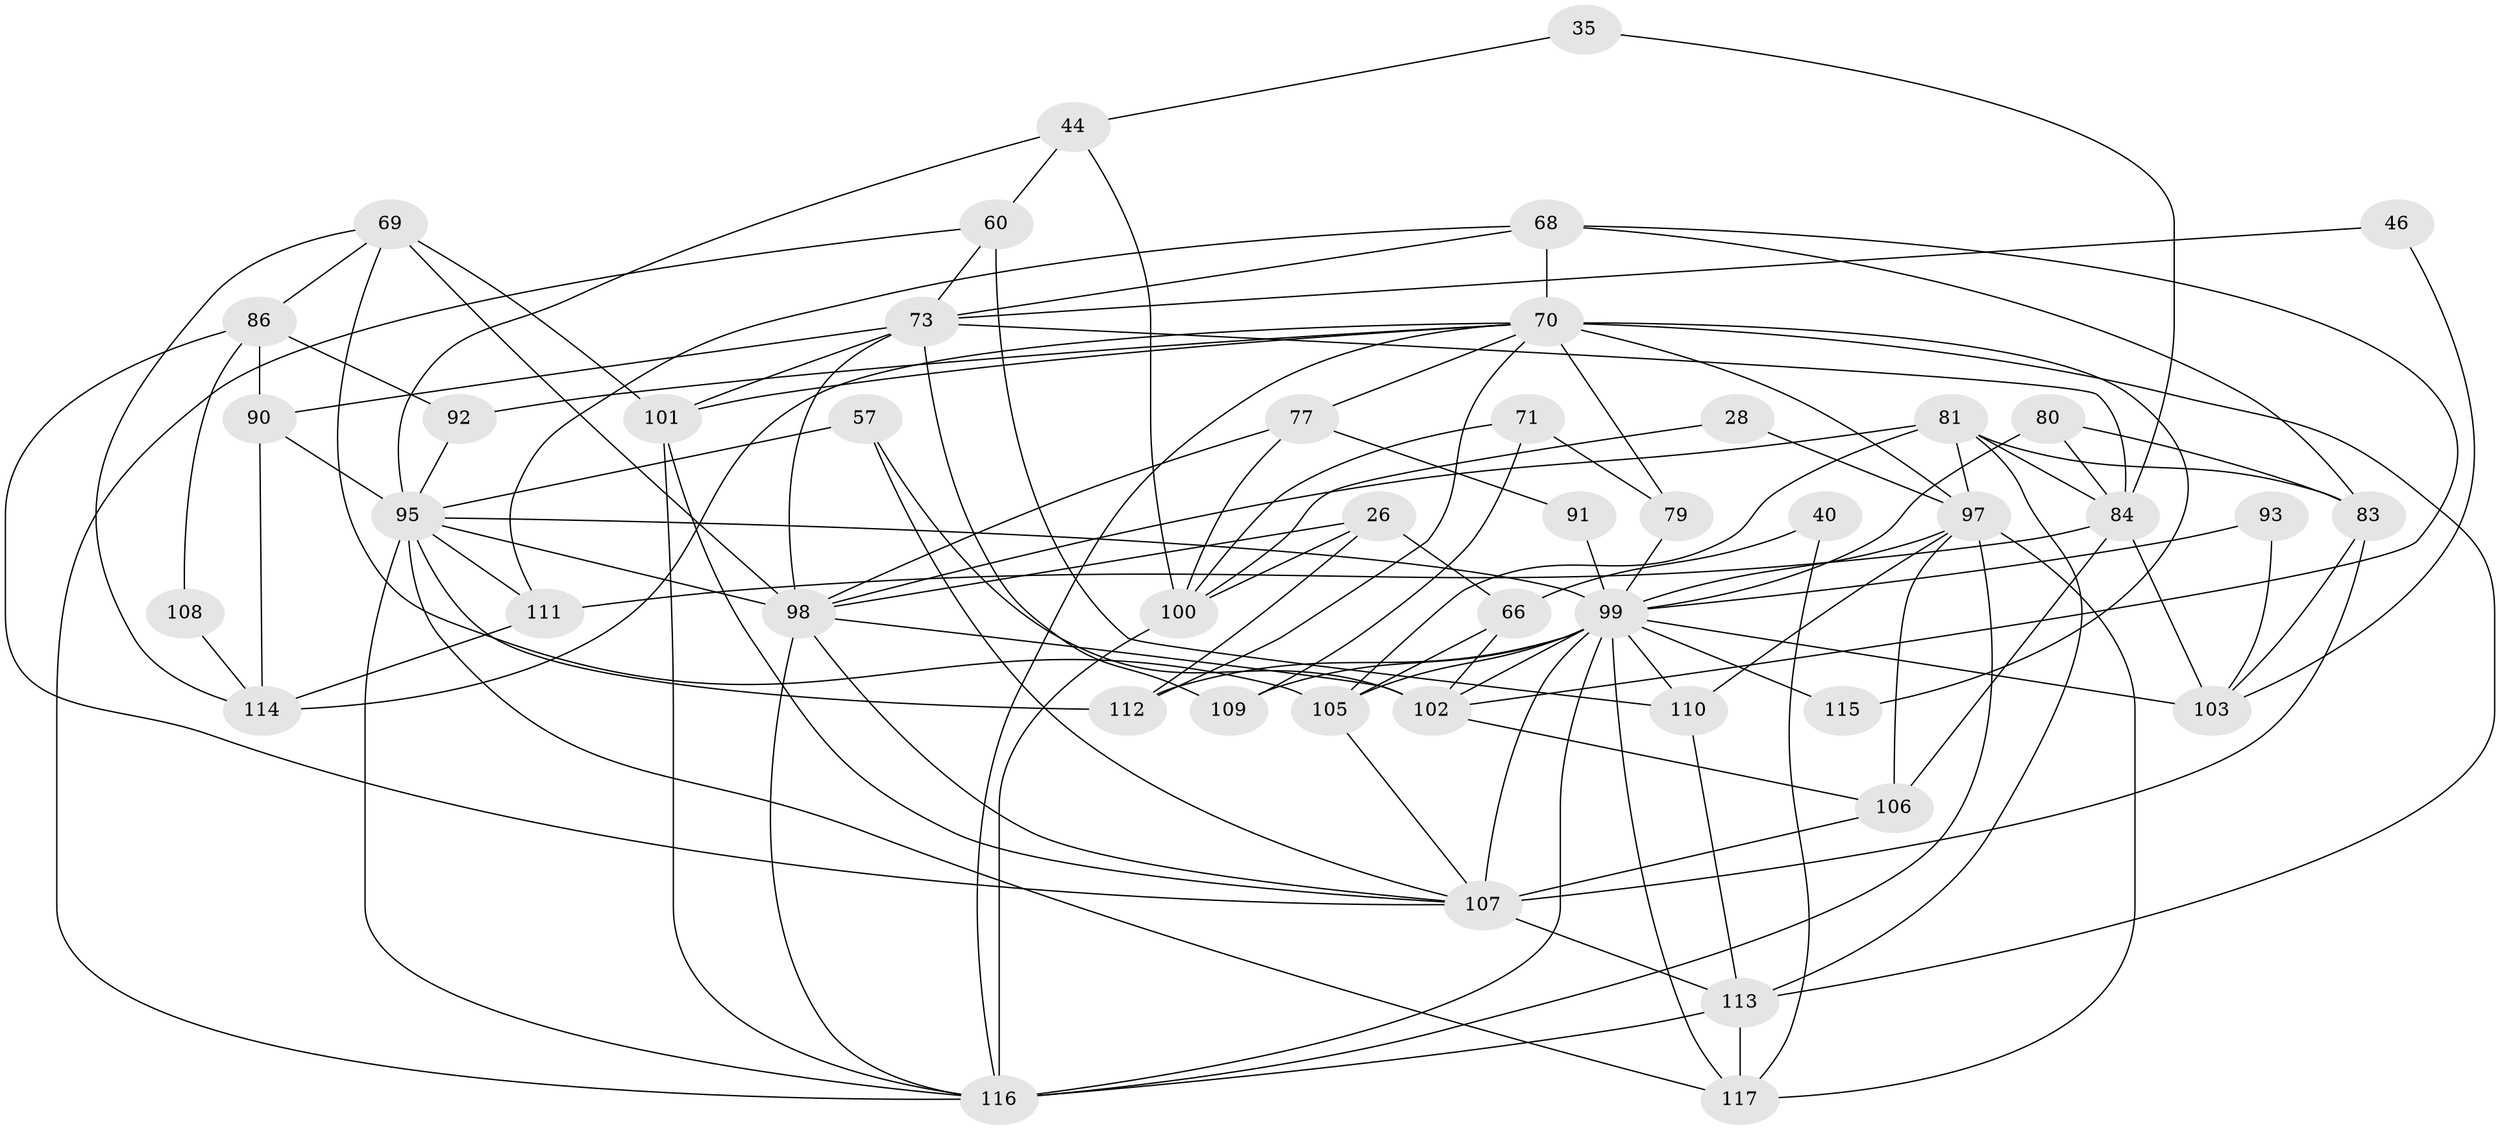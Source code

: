 // original degree distribution, {2: 0.19658119658119658, 6: 0.1452991452991453, 3: 0.20512820512820512, 5: 0.1623931623931624, 4: 0.24786324786324787, 7: 0.02564102564102564, 8: 0.017094017094017096}
// Generated by graph-tools (version 1.1) at 2025/53/03/04/25 21:53:48]
// undirected, 46 vertices, 115 edges
graph export_dot {
graph [start="1"]
  node [color=gray90,style=filled];
  26;
  28;
  35;
  40;
  44;
  46;
  57 [super="+50"];
  60 [super="+30"];
  66 [super="+36"];
  68 [super="+64"];
  69 [super="+3+2"];
  70 [super="+42+38"];
  71 [super="+14"];
  73 [super="+21+53"];
  77;
  79;
  80 [super="+32"];
  81 [super="+62"];
  83 [super="+75"];
  84 [super="+29+56"];
  86;
  90;
  91;
  92;
  93;
  95 [super="+72+52+88"];
  97 [super="+49+96"];
  98 [super="+18+22+61"];
  99 [super="+8+47+87+51+20"];
  100 [super="+9"];
  101;
  102 [super="+78"];
  103 [super="+16+37+39"];
  105 [super="+74"];
  106;
  107 [super="+17+55+45"];
  108;
  109;
  110 [super="+94+76"];
  111;
  112;
  113 [super="+104+63+82"];
  114 [super="+6+41"];
  115;
  116 [super="+59+89+34"];
  117 [super="+1+67"];
  26 -- 100;
  26 -- 66;
  26 -- 112;
  26 -- 98;
  28 -- 100;
  28 -- 97;
  35 -- 44;
  35 -- 84;
  40 -- 66;
  40 -- 117;
  44 -- 100;
  44 -- 60;
  44 -- 95;
  46 -- 73;
  46 -- 103;
  57 -- 107;
  57 -- 102;
  57 -- 95;
  60 -- 110 [weight=3];
  60 -- 73;
  60 -- 116;
  66 -- 102 [weight=2];
  66 -- 105;
  68 -- 70 [weight=2];
  68 -- 111;
  68 -- 73;
  68 -- 102 [weight=2];
  68 -- 83;
  69 -- 105 [weight=2];
  69 -- 101 [weight=2];
  69 -- 86;
  69 -- 114;
  69 -- 98 [weight=2];
  70 -- 97 [weight=2];
  70 -- 115;
  70 -- 112;
  70 -- 114;
  70 -- 77;
  70 -- 79;
  70 -- 101;
  70 -- 92;
  70 -- 116;
  70 -- 113;
  71 -- 79;
  71 -- 109;
  71 -- 100;
  73 -- 90;
  73 -- 109;
  73 -- 101;
  73 -- 98 [weight=2];
  73 -- 84;
  77 -- 91;
  77 -- 100;
  77 -- 98;
  79 -- 99 [weight=2];
  80 -- 84 [weight=2];
  80 -- 83;
  80 -- 99;
  81 -- 105;
  81 -- 97 [weight=2];
  81 -- 98;
  81 -- 84;
  81 -- 113;
  81 -- 83;
  83 -- 107;
  83 -- 103;
  84 -- 106 [weight=2];
  84 -- 111;
  84 -- 103 [weight=3];
  86 -- 90;
  86 -- 92;
  86 -- 108;
  86 -- 107;
  90 -- 95 [weight=2];
  90 -- 114;
  91 -- 99;
  92 -- 95;
  93 -- 103;
  93 -- 99;
  95 -- 98 [weight=2];
  95 -- 99 [weight=2];
  95 -- 116 [weight=3];
  95 -- 111;
  95 -- 112;
  95 -- 117;
  97 -- 110 [weight=2];
  97 -- 117 [weight=2];
  97 -- 106 [weight=2];
  97 -- 99;
  97 -- 116;
  98 -- 116;
  98 -- 107 [weight=2];
  98 -- 102;
  99 -- 115;
  99 -- 102;
  99 -- 107 [weight=4];
  99 -- 109;
  99 -- 110 [weight=3];
  99 -- 112 [weight=2];
  99 -- 116 [weight=4];
  99 -- 105;
  99 -- 117 [weight=2];
  99 -- 103;
  100 -- 116 [weight=3];
  101 -- 107 [weight=2];
  101 -- 116;
  102 -- 106;
  105 -- 107;
  106 -- 107;
  107 -- 113 [weight=2];
  108 -- 114;
  110 -- 113 [weight=4];
  111 -- 114;
  113 -- 116 [weight=4];
  113 -- 117 [weight=2];
}
